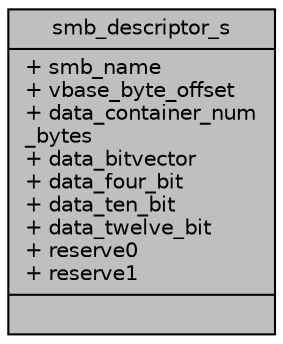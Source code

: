 digraph "smb_descriptor_s"
{
 // INTERACTIVE_SVG=YES
 // LATEX_PDF_SIZE
  bgcolor="transparent";
  edge [fontname="Helvetica",fontsize="10",labelfontname="Helvetica",labelfontsize="10"];
  node [fontname="Helvetica",fontsize="10",shape=record];
  Node1 [label="{smb_descriptor_s\n|+ smb_name\l+ vbase_byte_offset\l+ data_container_num\l_bytes\l+ data_bitvector\l+ data_four_bit\l+ data_ten_bit\l+ data_twelve_bit\l+ reserve0\l+ reserve1\l|}",height=0.2,width=0.4,color="black", fillcolor="grey75", style="filled", fontcolor="black",tooltip=" "];
}
